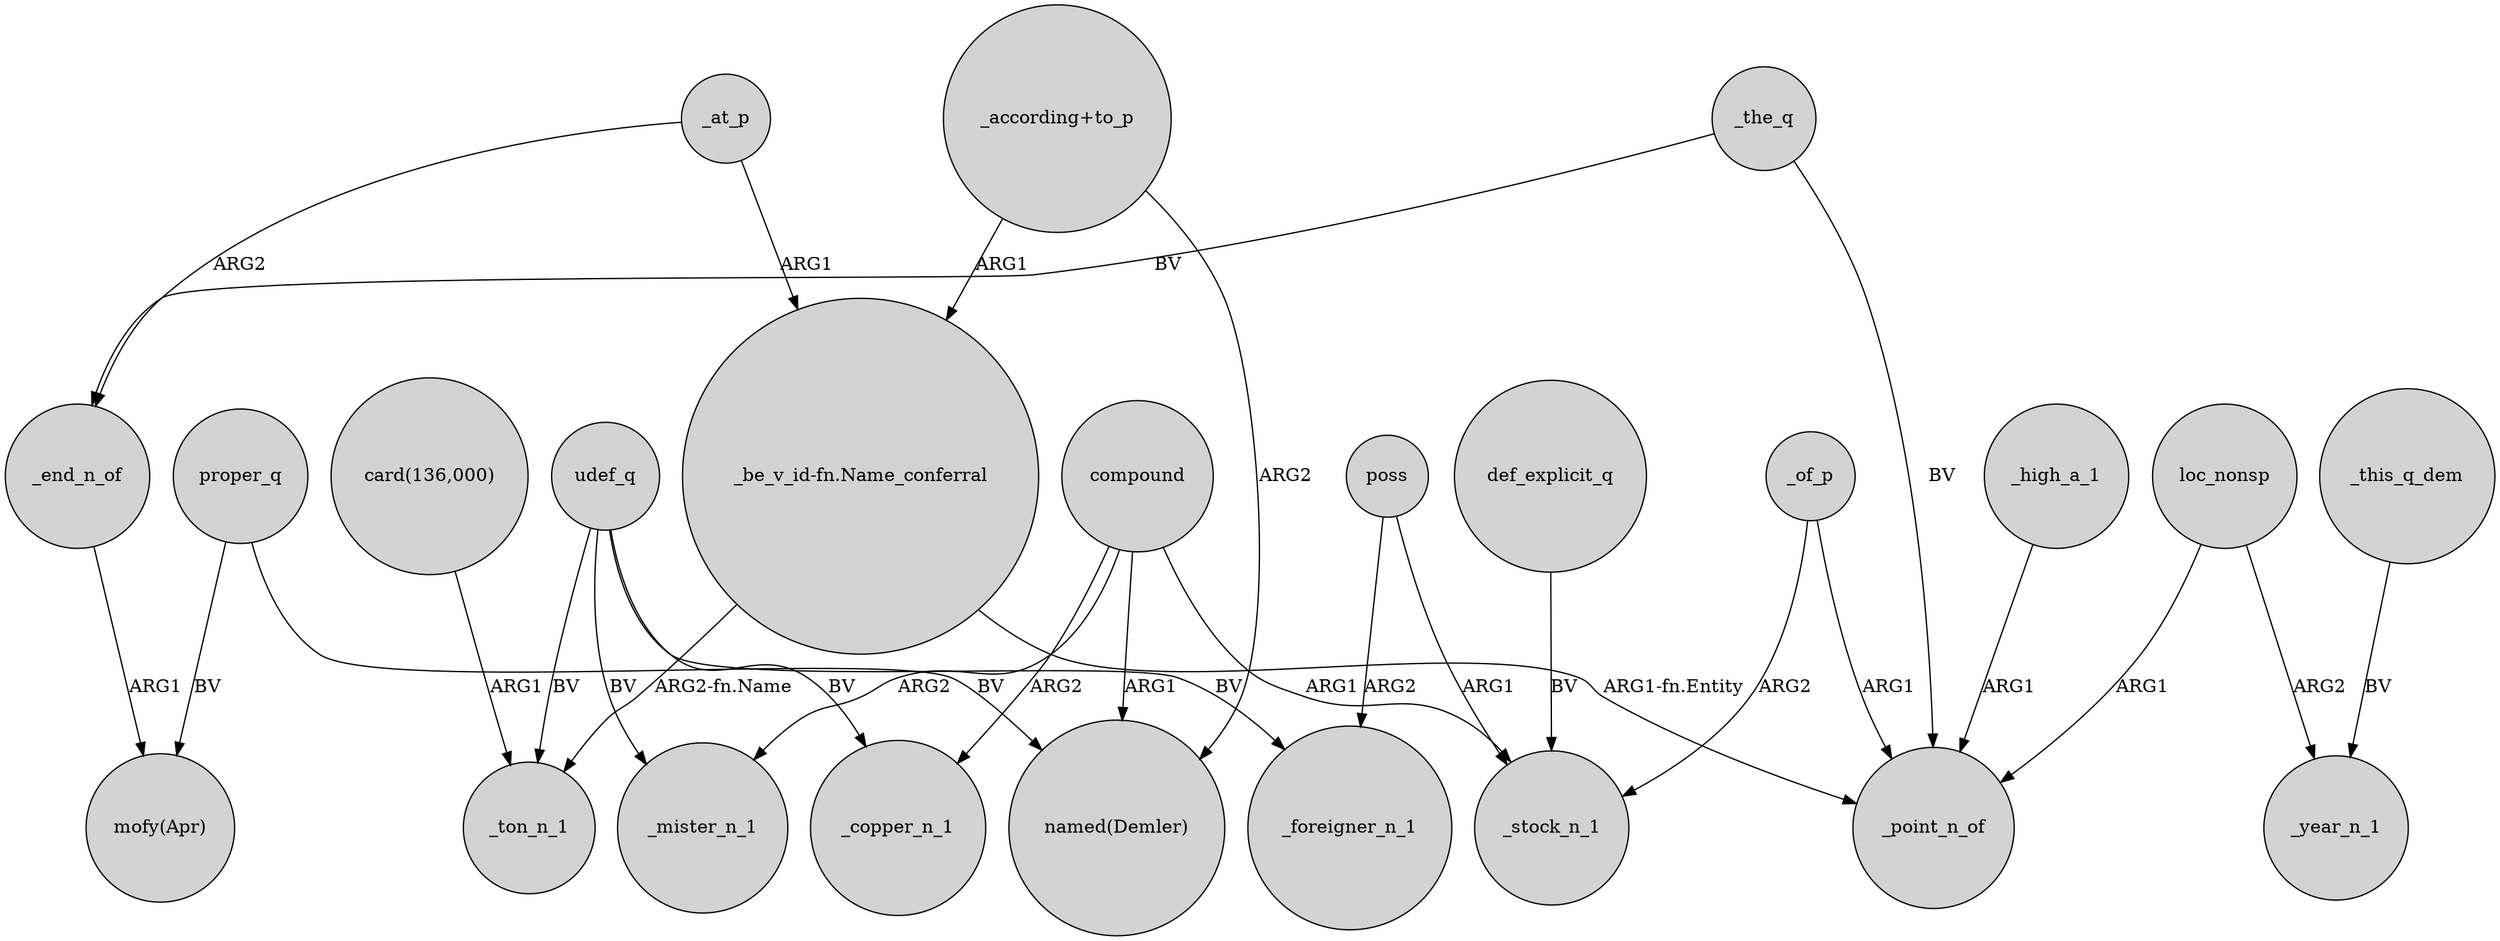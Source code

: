 digraph {
	node [shape=circle style=filled]
	proper_q -> "mofy(Apr)" [label=BV]
	_at_p -> _end_n_of [label=ARG2]
	"_be_v_id-fn.Name_conferral" -> _ton_n_1 [label="ARG2-fn.Name"]
	compound -> _mister_n_1 [label=ARG2]
	udef_q -> _foreigner_n_1 [label=BV]
	udef_q -> _copper_n_1 [label=BV]
	proper_q -> "named(Demler)" [label=BV]
	"card(136,000)" -> _ton_n_1 [label=ARG1]
	poss -> _foreigner_n_1 [label=ARG2]
	"_according+to_p" -> "named(Demler)" [label=ARG2]
	compound -> _copper_n_1 [label=ARG2]
	_the_q -> _point_n_of [label=BV]
	def_explicit_q -> _stock_n_1 [label=BV]
	udef_q -> _mister_n_1 [label=BV]
	"_be_v_id-fn.Name_conferral" -> _point_n_of [label="ARG1-fn.Entity"]
	loc_nonsp -> _year_n_1 [label=ARG2]
	compound -> _stock_n_1 [label=ARG1]
	_high_a_1 -> _point_n_of [label=ARG1]
	_of_p -> _point_n_of [label=ARG1]
	poss -> _stock_n_1 [label=ARG1]
	udef_q -> _ton_n_1 [label=BV]
	_this_q_dem -> _year_n_1 [label=BV]
	_of_p -> _stock_n_1 [label=ARG2]
	"_according+to_p" -> "_be_v_id-fn.Name_conferral" [label=ARG1]
	compound -> "named(Demler)" [label=ARG1]
	_at_p -> "_be_v_id-fn.Name_conferral" [label=ARG1]
	_end_n_of -> "mofy(Apr)" [label=ARG1]
	loc_nonsp -> _point_n_of [label=ARG1]
	_the_q -> _end_n_of [label=BV]
}
